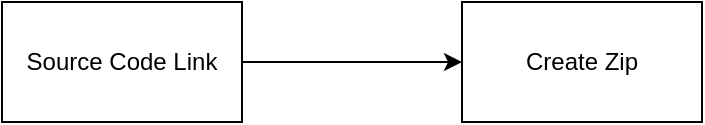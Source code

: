 <mxfile version="22.0.4" type="device">
  <diagram id="9LHcHcHHkXE40fqb0kTf" name="Page-1">
    <mxGraphModel dx="1290" dy="1746" grid="1" gridSize="10" guides="1" tooltips="1" connect="1" arrows="1" fold="1" page="1" pageScale="1" pageWidth="827" pageHeight="1169" math="0" shadow="0">
      <root>
        <mxCell id="0" />
        <mxCell id="1" parent="0" />
        <mxCell id="WRfPan0uZQ_CYyY2pq0v-2" style="edgeStyle=orthogonalEdgeStyle;rounded=0;orthogonalLoop=1;jettySize=auto;html=1;exitX=1;exitY=0.5;exitDx=0;exitDy=0;" edge="1" parent="1" source="WRfPan0uZQ_CYyY2pq0v-1" target="WRfPan0uZQ_CYyY2pq0v-3">
          <mxGeometry relative="1" as="geometry">
            <mxPoint x="370" y="-470" as="targetPoint" />
          </mxGeometry>
        </mxCell>
        <mxCell id="WRfPan0uZQ_CYyY2pq0v-1" value="Source Code Link" style="rounded=0;whiteSpace=wrap;html=1;" vertex="1" parent="1">
          <mxGeometry x="80" y="-500" width="120" height="60" as="geometry" />
        </mxCell>
        <mxCell id="WRfPan0uZQ_CYyY2pq0v-3" value="Create Zip" style="rounded=0;whiteSpace=wrap;html=1;" vertex="1" parent="1">
          <mxGeometry x="310" y="-500" width="120" height="60" as="geometry" />
        </mxCell>
      </root>
    </mxGraphModel>
  </diagram>
</mxfile>

